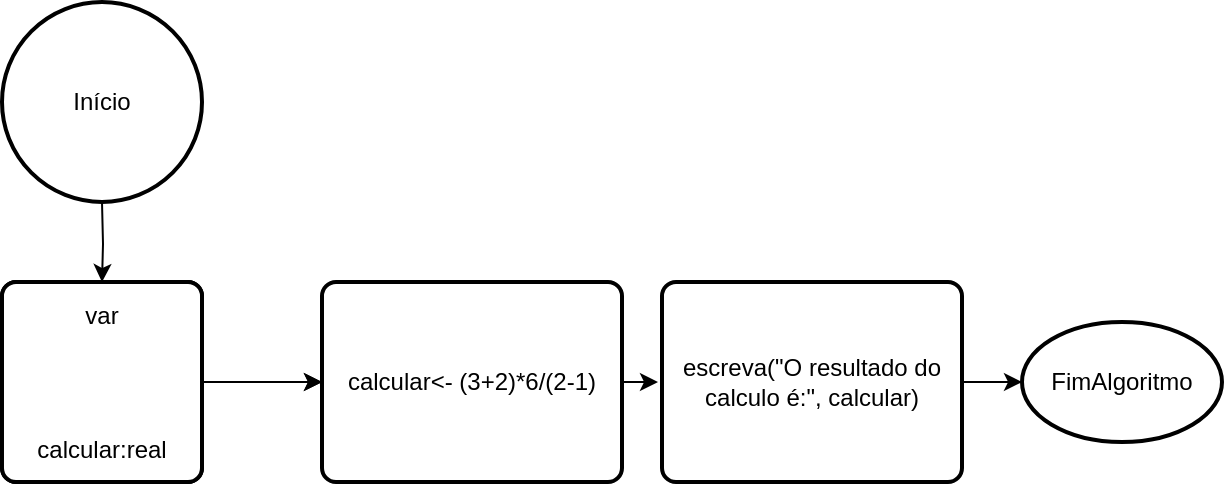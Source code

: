 <mxfile version="21.0.2" type="github">
  <diagram name="Page-1" id="LJ2iboVMwrM_ncpFE-H4">
    <mxGraphModel dx="1290" dy="573" grid="1" gridSize="10" guides="1" tooltips="1" connect="1" arrows="1" fold="1" page="1" pageScale="1" pageWidth="850" pageHeight="1100" math="0" shadow="0">
      <root>
        <mxCell id="0" />
        <mxCell id="1" parent="0" />
        <mxCell id="e931p73f3kzVzxZ9h8pT-1" style="edgeStyle=orthogonalEdgeStyle;rounded=0;orthogonalLoop=1;jettySize=auto;html=1;exitX=0.5;exitY=1;exitDx=0;exitDy=0;exitPerimeter=0;entryX=0.5;entryY=0;entryDx=0;entryDy=0;" edge="1" parent="1" target="e931p73f3kzVzxZ9h8pT-4">
          <mxGeometry relative="1" as="geometry">
            <mxPoint x="210" y="150" as="sourcePoint" />
          </mxGeometry>
        </mxCell>
        <mxCell id="e931p73f3kzVzxZ9h8pT-2" style="edgeStyle=orthogonalEdgeStyle;rounded=0;orthogonalLoop=1;jettySize=auto;html=1;exitX=1;exitY=0.5;exitDx=0;exitDy=0;" edge="1" parent="1" source="e931p73f3kzVzxZ9h8pT-4" target="e931p73f3kzVzxZ9h8pT-6">
          <mxGeometry relative="1" as="geometry" />
        </mxCell>
        <mxCell id="e931p73f3kzVzxZ9h8pT-3" value="" style="edgeStyle=orthogonalEdgeStyle;rounded=0;orthogonalLoop=1;jettySize=auto;html=1;" edge="1" parent="1" source="e931p73f3kzVzxZ9h8pT-4" target="e931p73f3kzVzxZ9h8pT-6">
          <mxGeometry relative="1" as="geometry" />
        </mxCell>
        <mxCell id="e931p73f3kzVzxZ9h8pT-4" value="&lt;p class=&quot;MsoNormal&quot;&gt;var&lt;/p&gt;&lt;br/&gt;&lt;br/&gt;&lt;p class=&quot;MsoNormal&quot;&gt;calcular:real&lt;/p&gt;" style="rounded=1;whiteSpace=wrap;html=1;absoluteArcSize=1;arcSize=14;strokeWidth=2;" vertex="1" parent="1">
          <mxGeometry x="160" y="190" width="100" height="100" as="geometry" />
        </mxCell>
        <mxCell id="e931p73f3kzVzxZ9h8pT-5" style="edgeStyle=orthogonalEdgeStyle;rounded=0;orthogonalLoop=1;jettySize=auto;html=1;" edge="1" parent="1">
          <mxGeometry relative="1" as="geometry">
            <mxPoint x="488" y="240" as="targetPoint" />
            <mxPoint x="470" y="240" as="sourcePoint" />
          </mxGeometry>
        </mxCell>
        <mxCell id="e931p73f3kzVzxZ9h8pT-6" value="&lt;p class=&quot;MsoNormal&quot;&gt;&lt;span style=&quot;background-color: initial;&quot;&gt;calcular&amp;lt;- (3+2)*6/(2-1)&lt;/span&gt;&lt;/p&gt;" style="rounded=1;whiteSpace=wrap;html=1;absoluteArcSize=1;arcSize=14;strokeWidth=2;" vertex="1" parent="1">
          <mxGeometry x="320" y="190" width="150" height="100" as="geometry" />
        </mxCell>
        <mxCell id="e931p73f3kzVzxZ9h8pT-7" value="FimAlgoritmo" style="strokeWidth=2;html=1;shape=mxgraph.flowchart.start_1;whiteSpace=wrap;" vertex="1" parent="1">
          <mxGeometry x="670" y="210" width="100" height="60" as="geometry" />
        </mxCell>
        <mxCell id="e931p73f3kzVzxZ9h8pT-9" value="Início" style="strokeWidth=2;html=1;shape=mxgraph.flowchart.start_2;whiteSpace=wrap;" vertex="1" parent="1">
          <mxGeometry x="160" y="50" width="100" height="100" as="geometry" />
        </mxCell>
        <mxCell id="e931p73f3kzVzxZ9h8pT-10" value="&lt;p class=&quot;MsoNormal&quot;&gt;var&lt;/p&gt;&lt;br/&gt;&lt;br/&gt;&lt;p class=&quot;MsoNormal&quot;&gt;calcular:real&lt;/p&gt;" style="rounded=1;whiteSpace=wrap;html=1;absoluteArcSize=1;arcSize=14;strokeWidth=2;" vertex="1" parent="1">
          <mxGeometry x="160" y="190" width="100" height="100" as="geometry" />
        </mxCell>
        <mxCell id="e931p73f3kzVzxZ9h8pT-13" style="edgeStyle=orthogonalEdgeStyle;rounded=0;orthogonalLoop=1;jettySize=auto;html=1;exitX=1;exitY=0.5;exitDx=0;exitDy=0;entryX=0;entryY=0.5;entryDx=0;entryDy=0;entryPerimeter=0;" edge="1" parent="1" source="e931p73f3kzVzxZ9h8pT-11" target="e931p73f3kzVzxZ9h8pT-7">
          <mxGeometry relative="1" as="geometry" />
        </mxCell>
        <mxCell id="e931p73f3kzVzxZ9h8pT-11" value="&lt;p class=&quot;MsoNormal&quot;&gt;escreva(&quot;O resultado do calculo é:&quot;, calcular)&lt;/p&gt;" style="rounded=1;whiteSpace=wrap;html=1;absoluteArcSize=1;arcSize=14;strokeWidth=2;" vertex="1" parent="1">
          <mxGeometry x="490" y="190" width="150" height="100" as="geometry" />
        </mxCell>
      </root>
    </mxGraphModel>
  </diagram>
</mxfile>
